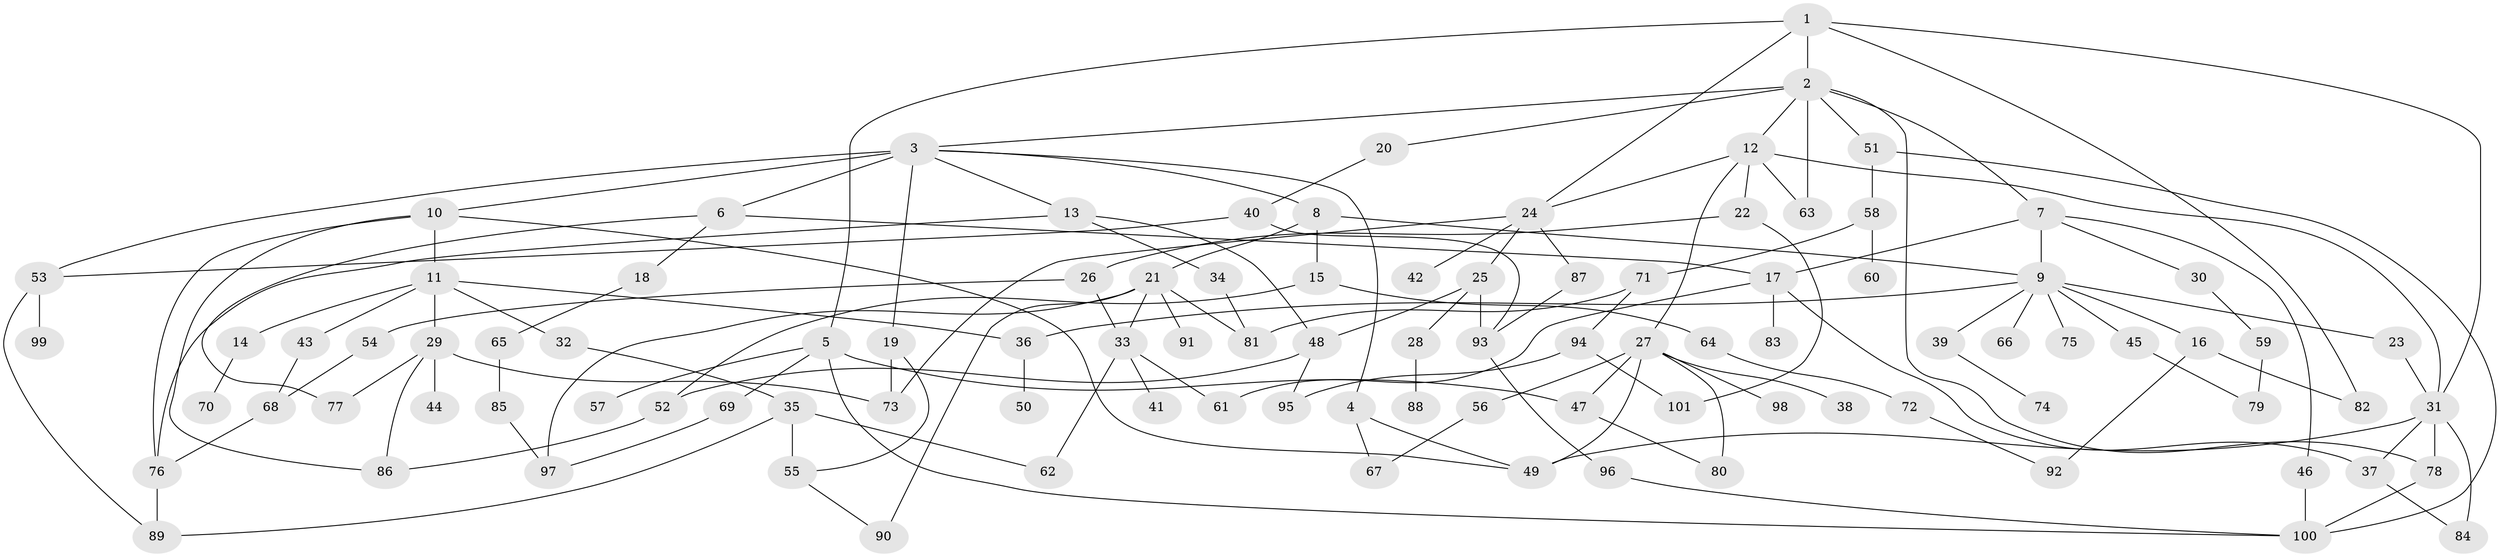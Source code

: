 // coarse degree distribution, {9: 0.04285714285714286, 10: 0.014285714285714285, 3: 0.15714285714285714, 4: 0.11428571428571428, 8: 0.014285714285714285, 5: 0.07142857142857142, 7: 0.04285714285714286, 2: 0.34285714285714286, 6: 0.02857142857142857, 1: 0.17142857142857143}
// Generated by graph-tools (version 1.1) at 2025/23/03/03/25 07:23:31]
// undirected, 101 vertices, 149 edges
graph export_dot {
graph [start="1"]
  node [color=gray90,style=filled];
  1;
  2;
  3;
  4;
  5;
  6;
  7;
  8;
  9;
  10;
  11;
  12;
  13;
  14;
  15;
  16;
  17;
  18;
  19;
  20;
  21;
  22;
  23;
  24;
  25;
  26;
  27;
  28;
  29;
  30;
  31;
  32;
  33;
  34;
  35;
  36;
  37;
  38;
  39;
  40;
  41;
  42;
  43;
  44;
  45;
  46;
  47;
  48;
  49;
  50;
  51;
  52;
  53;
  54;
  55;
  56;
  57;
  58;
  59;
  60;
  61;
  62;
  63;
  64;
  65;
  66;
  67;
  68;
  69;
  70;
  71;
  72;
  73;
  74;
  75;
  76;
  77;
  78;
  79;
  80;
  81;
  82;
  83;
  84;
  85;
  86;
  87;
  88;
  89;
  90;
  91;
  92;
  93;
  94;
  95;
  96;
  97;
  98;
  99;
  100;
  101;
  1 -- 2;
  1 -- 5;
  1 -- 24;
  1 -- 82;
  1 -- 31;
  2 -- 3;
  2 -- 7;
  2 -- 12;
  2 -- 20;
  2 -- 51;
  2 -- 78;
  2 -- 63;
  3 -- 4;
  3 -- 6;
  3 -- 8;
  3 -- 10;
  3 -- 13;
  3 -- 19;
  3 -- 53;
  4 -- 67;
  4 -- 49;
  5 -- 57;
  5 -- 69;
  5 -- 100;
  5 -- 47;
  6 -- 18;
  6 -- 77;
  6 -- 17;
  7 -- 9;
  7 -- 17;
  7 -- 30;
  7 -- 46;
  8 -- 15;
  8 -- 21;
  8 -- 9;
  9 -- 16;
  9 -- 23;
  9 -- 39;
  9 -- 45;
  9 -- 66;
  9 -- 75;
  9 -- 36;
  10 -- 11;
  10 -- 49;
  10 -- 76;
  10 -- 86;
  11 -- 14;
  11 -- 29;
  11 -- 32;
  11 -- 36;
  11 -- 43;
  12 -- 22;
  12 -- 27;
  12 -- 63;
  12 -- 31;
  12 -- 24;
  13 -- 34;
  13 -- 48;
  13 -- 76;
  14 -- 70;
  15 -- 52;
  15 -- 64;
  16 -- 92;
  16 -- 82;
  17 -- 61;
  17 -- 83;
  17 -- 37;
  18 -- 65;
  19 -- 55;
  19 -- 73;
  20 -- 40;
  21 -- 91;
  21 -- 90;
  21 -- 97;
  21 -- 33;
  21 -- 81;
  22 -- 26;
  22 -- 101;
  23 -- 31;
  24 -- 25;
  24 -- 42;
  24 -- 87;
  24 -- 73;
  25 -- 28;
  25 -- 48;
  25 -- 93;
  26 -- 33;
  26 -- 54;
  27 -- 38;
  27 -- 47;
  27 -- 56;
  27 -- 98;
  27 -- 80;
  27 -- 49;
  28 -- 88;
  29 -- 44;
  29 -- 77;
  29 -- 73;
  29 -- 86;
  30 -- 59;
  31 -- 37;
  31 -- 84;
  31 -- 78;
  31 -- 49;
  32 -- 35;
  33 -- 41;
  33 -- 61;
  33 -- 62;
  34 -- 81;
  35 -- 62;
  35 -- 55;
  35 -- 89;
  36 -- 50;
  37 -- 84;
  39 -- 74;
  40 -- 53;
  40 -- 93;
  43 -- 68;
  45 -- 79;
  46 -- 100;
  47 -- 80;
  48 -- 95;
  48 -- 52;
  51 -- 58;
  51 -- 100;
  52 -- 86;
  53 -- 99;
  53 -- 89;
  54 -- 68;
  55 -- 90;
  56 -- 67;
  58 -- 60;
  58 -- 71;
  59 -- 79;
  64 -- 72;
  65 -- 85;
  68 -- 76;
  69 -- 97;
  71 -- 94;
  71 -- 81;
  72 -- 92;
  76 -- 89;
  78 -- 100;
  85 -- 97;
  87 -- 93;
  93 -- 96;
  94 -- 95;
  94 -- 101;
  96 -- 100;
}
